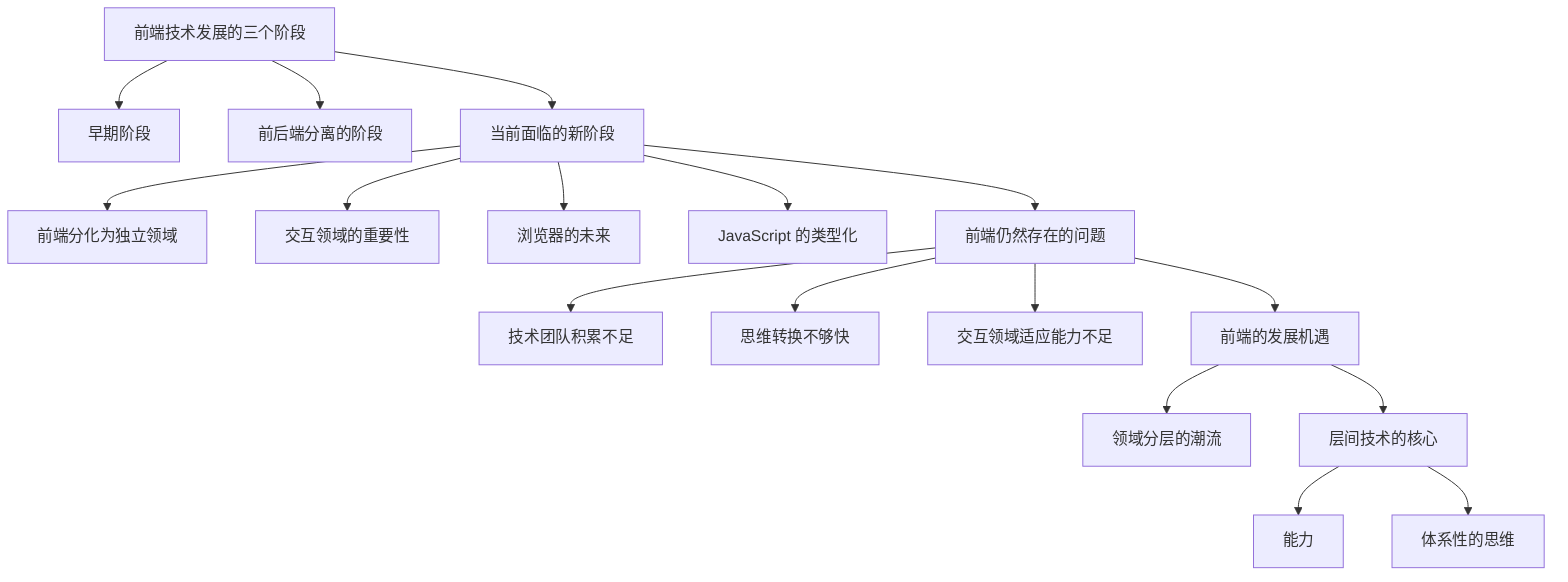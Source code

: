 graph TD; 
    A["前端技术发展的三个阶段"] --> B["早期阶段"];
    A --> C["前后端分离的阶段"];
    A --> D["当前面临的新阶段"];
    D --> E["前端分化为独立领域"];
    D --> F["交互领域的重要性"];
    D --> G["浏览器的未来"];
    D --> H["JavaScript 的类型化"];
    D --> I["前端仍然存在的问题"];
    I --> J["技术团队积累不足"];
    I --> K["思维转换不够快"];
    I --> L["交互领域适应能力不足"];
    I --> M["前端的发展机遇"];
    M --> N["领域分层的潮流"];
    M --> O["层间技术的核心"];
    O --> P["能力"];
    O --> Q["体系性的思维"];